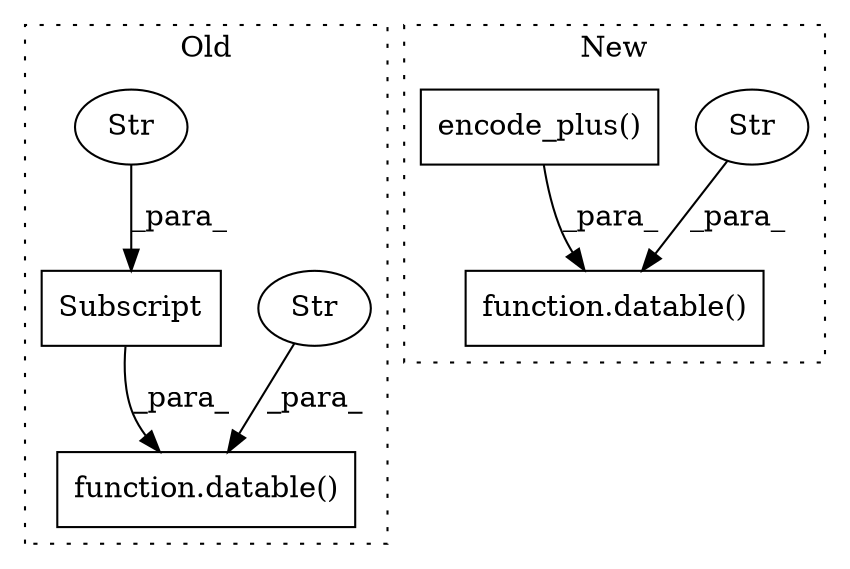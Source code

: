 digraph G {
subgraph cluster0 {
1 [label="function.datable()" a="75" s="1819,1864" l="8,1" shape="box"];
3 [label="Str" a="66" s="1827" l="12" shape="ellipse"];
5 [label="Subscript" a="63" s="1841,0" l="23,0" shape="box"];
6 [label="Str" a="66" s="1851" l="12" shape="ellipse"];
label = "Old";
style="dotted";
}
subgraph cluster1 {
2 [label="function.datable()" a="75" s="1503,1561" l="8,1" shape="box"];
4 [label="Str" a="66" s="1511" l="16" shape="ellipse"];
7 [label="encode_plus()" a="75" s="965" l="391" shape="box"];
label = "New";
style="dotted";
}
3 -> 1 [label="_para_"];
4 -> 2 [label="_para_"];
5 -> 1 [label="_para_"];
6 -> 5 [label="_para_"];
7 -> 2 [label="_para_"];
}